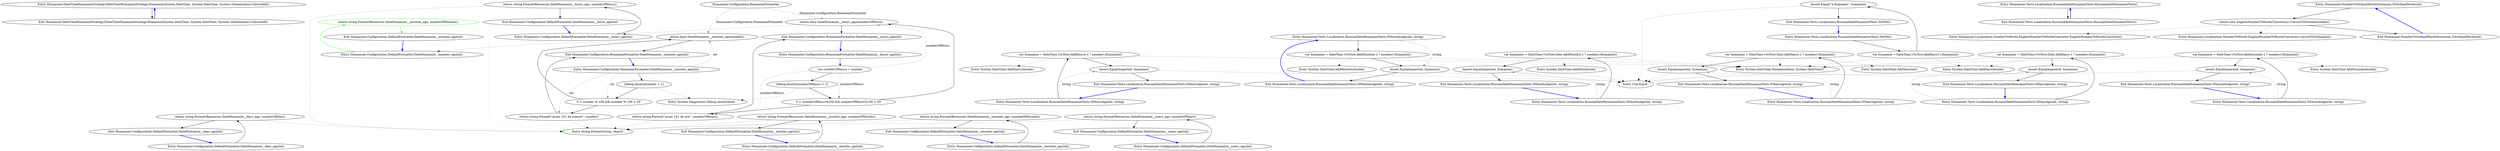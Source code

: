 digraph  {
n0 [label="Entry Humanizer.DateTimeHumanizeStrategy.IDateTimeHumanizeStrategy.Humanize(System.DateTime, System.DateTime, System.Globalization.CultureInfo)", span="13-13", cluster="Humanizer.DateTimeHumanizeStrategy.IDateTimeHumanizeStrategy.Humanize(System.DateTime, System.DateTime, System.Globalization.CultureInfo)"];
n1 [label="Exit Humanizer.DateTimeHumanizeStrategy.IDateTimeHumanizeStrategy.Humanize(System.DateTime, System.DateTime, System.Globalization.CultureInfo)", span="13-13", cluster="Humanizer.DateTimeHumanizeStrategy.IDateTimeHumanizeStrategy.Humanize(System.DateTime, System.DateTime, System.Globalization.CultureInfo)"];
d8 [label="return string.Format(Resources.DateHumanize__minutes_ago, numberOfMinutes);", span="20-20", cluster="Humanizer.Configuration.DefaultFormatter.DateHumanize__minutes_ago(int)", color=green, community=0];
d7 [label="Entry Humanizer.Configuration.DefaultFormatter.DateHumanize__minutes_ago(int)", span="18-18", cluster="Humanizer.Configuration.DefaultFormatter.DateHumanize__minutes_ago(int)"];
d9 [label="Exit Humanizer.Configuration.DefaultFormatter.DateHumanize__minutes_ago(int)", span="18-18", cluster="Humanizer.Configuration.DefaultFormatter.DateHumanize__minutes_ago(int)"];
d3 [label="Entry string.Format(string, object)", span="0-0", cluster="string.Format(string, object)"];
d51 [label="return base.DateHumanize__minutes_ago(number);", span="95-95", cluster="Humanizer.Configuration.RomanianFormatter.DateHumanize__minutes_ago(int)"];
d1 [label="return string.Format(Resources.DateHumanize__days_ago, numberOfDays);", span="10-10", cluster="Humanizer.Configuration.DefaultFormatter.DateHumanize__days_ago(int)"];
d5 [label="return string.Format(Resources.DateHumanize__hours_ago, numberOfHours);", span="15-15", cluster="Humanizer.Configuration.DefaultFormatter.DateHumanize__hours_ago(int)"];
d11 [label="return string.Format(Resources.DateHumanize__months_ago, numberOfMonths);", span="25-25", cluster="Humanizer.Configuration.DefaultFormatter.DateHumanize__months_ago(int)"];
d14 [label="return string.Format(Resources.DateHumanize__seconds_ago, numberOfSeconds);", span="30-30", cluster="Humanizer.Configuration.DefaultFormatter.DateHumanize__seconds_ago(int)"];
d17 [label="return string.Format(Resources.DateHumanize__years_ago, numberOfYears);", span="35-35", cluster="Humanizer.Configuration.DefaultFormatter.DateHumanize__years_ago(int)"];
d45 [label="return string.Format(''acum {0} de ore'', numberOfHours);", span="86-86", cluster="Humanizer.Configuration.RomanianFormatter.DateHumanize__hours_ago(int)"];
d52 [label="return string.Format(''acum {0} de minute'', number);", span="98-98", cluster="Humanizer.Configuration.RomanianFormatter.DateHumanize__minutes_ago(int)"];
d54 [label="Humanizer.Configuration.RomanianFormatter", span=""];
d48 [label="Entry Humanizer.Configuration.RomanianFormatter.DateHumanize__minutes_ago(int)", span="89-89", cluster="Humanizer.Configuration.RomanianFormatter.DateHumanize__minutes_ago(int)"];
d50 [label="0 < number % 100 && number % 100 < 20", span="93-93", cluster="Humanizer.Configuration.RomanianFormatter.DateHumanize__minutes_ago(int)"];
d53 [label="Exit Humanizer.Configuration.RomanianFormatter.DateHumanize__minutes_ago(int)", span="89-89", cluster="Humanizer.Configuration.RomanianFormatter.DateHumanize__minutes_ago(int)"];
d0 [label="Entry Humanizer.Configuration.DefaultFormatter.DateHumanize__days_ago(int)", span="8-8", cluster="Humanizer.Configuration.DefaultFormatter.DateHumanize__days_ago(int)"];
d2 [label="Exit Humanizer.Configuration.DefaultFormatter.DateHumanize__days_ago(int)", span="8-8", cluster="Humanizer.Configuration.DefaultFormatter.DateHumanize__days_ago(int)"];
d4 [label="Entry Humanizer.Configuration.DefaultFormatter.DateHumanize__hours_ago(int)", span="13-13", cluster="Humanizer.Configuration.DefaultFormatter.DateHumanize__hours_ago(int)"];
d6 [label="Exit Humanizer.Configuration.DefaultFormatter.DateHumanize__hours_ago(int)", span="13-13", cluster="Humanizer.Configuration.DefaultFormatter.DateHumanize__hours_ago(int)"];
d10 [label="Entry Humanizer.Configuration.DefaultFormatter.DateHumanize__months_ago(int)", span="23-23", cluster="Humanizer.Configuration.DefaultFormatter.DateHumanize__months_ago(int)"];
d12 [label="Exit Humanizer.Configuration.DefaultFormatter.DateHumanize__months_ago(int)", span="23-23", cluster="Humanizer.Configuration.DefaultFormatter.DateHumanize__months_ago(int)"];
d13 [label="Entry Humanizer.Configuration.DefaultFormatter.DateHumanize__seconds_ago(int)", span="28-28", cluster="Humanizer.Configuration.DefaultFormatter.DateHumanize__seconds_ago(int)"];
d15 [label="Exit Humanizer.Configuration.DefaultFormatter.DateHumanize__seconds_ago(int)", span="28-28", cluster="Humanizer.Configuration.DefaultFormatter.DateHumanize__seconds_ago(int)"];
d16 [label="Entry Humanizer.Configuration.DefaultFormatter.DateHumanize__years_ago(int)", span="33-33", cluster="Humanizer.Configuration.DefaultFormatter.DateHumanize__years_ago(int)"];
d18 [label="Exit Humanizer.Configuration.DefaultFormatter.DateHumanize__years_ago(int)", span="33-33", cluster="Humanizer.Configuration.DefaultFormatter.DateHumanize__years_ago(int)"];
d41 [label="var numberOfHours = number", span="78-78", cluster="Humanizer.Configuration.RomanianFormatter.DateHumanize__hours_ago(int)"];
d43 [label="0 < numberOfHours%100 && numberOfHours%100 < 20", span="81-81", cluster="Humanizer.Configuration.RomanianFormatter.DateHumanize__hours_ago(int)"];
d46 [label="Exit Humanizer.Configuration.RomanianFormatter.DateHumanize__hours_ago(int)", span="76-76", cluster="Humanizer.Configuration.RomanianFormatter.DateHumanize__hours_ago(int)"];
d44 [label="return base.DateHumanize__hours_ago(numberOfHours);", span="83-83", cluster="Humanizer.Configuration.RomanianFormatter.DateHumanize__hours_ago(int)"];
d49 [label="Debug.Assert(number > 1)", span="91-91", cluster="Humanizer.Configuration.RomanianFormatter.DateHumanize__minutes_ago(int)"];
d40 [label="Entry Humanizer.Configuration.RomanianFormatter.DateHumanize__hours_ago(int)", span="76-76", cluster="Humanizer.Configuration.RomanianFormatter.DateHumanize__hours_ago(int)"];
d42 [label="Debug.Assert(numberOfHours > 1)", span="79-79", cluster="Humanizer.Configuration.RomanianFormatter.DateHumanize__hours_ago(int)"];
d47 [label="Entry System.Diagnostics.Debug.Assert(bool)", span="0-0", cluster="System.Diagnostics.Debug.Assert(bool)"];
m0_9 [label="Entry Humanizer.Tests.Localisation.RussianDateHumanizeTests.NMinutesAgo(int, string)", span="52-52", cluster="Humanizer.Tests.Localisation.RussianDateHumanizeTests.NMinutesAgo(int, string)", file="CzechSlovakFormatter.cs"];
m0_10 [label="var humanize = DateTime.UtcNow.AddMinutes(-1 * number).Humanize()", span="54-54", cluster="Humanizer.Tests.Localisation.RussianDateHumanizeTests.NMinutesAgo(int, string)", file="CzechSlovakFormatter.cs"];
m0_11 [label="Assert.Equal(expected, humanize)", span="55-55", cluster="Humanizer.Tests.Localisation.RussianDateHumanizeTests.NMinutesAgo(int, string)", file="CzechSlovakFormatter.cs"];
m0_12 [label="Exit Humanizer.Tests.Localisation.RussianDateHumanizeTests.NMinutesAgo(int, string)", span="52-52", cluster="Humanizer.Tests.Localisation.RussianDateHumanizeTests.NMinutesAgo(int, string)", file="CzechSlovakFormatter.cs"];
m0_7 [label="Entry System.DateTime.Humanize(bool, System.DateTime?)", span="18-18", cluster="System.DateTime.Humanize(bool, System.DateTime?)", file="CzechSlovakFormatter.cs"];
m0_28 [label="Entry System.DateTime.AddMonths(int)", span="0-0", cluster="System.DateTime.AddMonths(int)", file="CzechSlovakFormatter.cs"];
m0_13 [label="Entry System.DateTime.AddMinutes(double)", span="0-0", cluster="System.DateTime.AddMinutes(double)", file="CzechSlovakFormatter.cs"];
m0_34 [label="Entry Humanizer.Tests.Localisation.RussianDateHumanizeTests.NotYet()", span="137-137", cluster="Humanizer.Tests.Localisation.RussianDateHumanizeTests.NotYet()", file="CzechSlovakFormatter.cs"];
m0_35 [label="var humanize = DateTime.UtcNow.AddDays(1).Humanize()", span="139-139", cluster="Humanizer.Tests.Localisation.RussianDateHumanizeTests.NotYet()", file="CzechSlovakFormatter.cs"];
m0_36 [label="Assert.Equal(''в будущем'', humanize)", span="140-140", cluster="Humanizer.Tests.Localisation.RussianDateHumanizeTests.NotYet()", file="CzechSlovakFormatter.cs"];
m0_37 [label="Exit Humanizer.Tests.Localisation.RussianDateHumanizeTests.NotYet()", span="137-137", cluster="Humanizer.Tests.Localisation.RussianDateHumanizeTests.NotYet()", file="CzechSlovakFormatter.cs"];
m0_14 [label="Entry Humanizer.Tests.Localisation.RussianDateHumanizeTests.NHoursAgo(int, string)", span="72-72", cluster="Humanizer.Tests.Localisation.RussianDateHumanizeTests.NHoursAgo(int, string)", file="CzechSlovakFormatter.cs"];
m0_15 [label="var humanize = DateTime.UtcNow.AddHours(-1 * number).Humanize()", span="74-74", cluster="Humanizer.Tests.Localisation.RussianDateHumanizeTests.NHoursAgo(int, string)", file="CzechSlovakFormatter.cs"];
m0_16 [label="Assert.Equal(expected, humanize)", span="75-75", cluster="Humanizer.Tests.Localisation.RussianDateHumanizeTests.NHoursAgo(int, string)", file="CzechSlovakFormatter.cs"];
m0_17 [label="Exit Humanizer.Tests.Localisation.RussianDateHumanizeTests.NHoursAgo(int, string)", span="72-72", cluster="Humanizer.Tests.Localisation.RussianDateHumanizeTests.NHoursAgo(int, string)", file="CzechSlovakFormatter.cs"];
m0_6 [label="Entry System.DateTime.AddSeconds(double)", span="0-0", cluster="System.DateTime.AddSeconds(double)", file="CzechSlovakFormatter.cs"];
m0_24 [label="Entry Humanizer.Tests.Localisation.RussianDateHumanizeTests.NMonthsAgo(int, string)", span="109-109", cluster="Humanizer.Tests.Localisation.RussianDateHumanizeTests.NMonthsAgo(int, string)", file="CzechSlovakFormatter.cs"];
m0_25 [label="var humanize = DateTime.UtcNow.Date.AddMonths(-1 * number).Humanize()", span="111-111", cluster="Humanizer.Tests.Localisation.RussianDateHumanizeTests.NMonthsAgo(int, string)", file="CzechSlovakFormatter.cs"];
m0_26 [label="Assert.Equal(expected, humanize)", span="112-112", cluster="Humanizer.Tests.Localisation.RussianDateHumanizeTests.NMonthsAgo(int, string)", file="CzechSlovakFormatter.cs"];
m0_27 [label="Exit Humanizer.Tests.Localisation.RussianDateHumanizeTests.NMonthsAgo(int, string)", span="109-109", cluster="Humanizer.Tests.Localisation.RussianDateHumanizeTests.NMonthsAgo(int, string)", file="CzechSlovakFormatter.cs"];
m0_33 [label="Entry System.DateTime.AddYears(int)", span="0-0", cluster="System.DateTime.AddYears(int)", file="CzechSlovakFormatter.cs"];
m0_8 [label="Entry Unk.Equal", span="", cluster="Unk.Equal", file="CzechSlovakFormatter.cs"];
m0_29 [label="Entry Humanizer.Tests.Localisation.RussianDateHumanizeTests.NYearsAgo(int, string)", span="130-130", cluster="Humanizer.Tests.Localisation.RussianDateHumanizeTests.NYearsAgo(int, string)", file="CzechSlovakFormatter.cs"];
m0_30 [label="var humanize = DateTime.UtcNow.Date.AddYears(-1 * number).Humanize()", span="132-132", cluster="Humanizer.Tests.Localisation.RussianDateHumanizeTests.NYearsAgo(int, string)", file="CzechSlovakFormatter.cs"];
m0_31 [label="Assert.Equal(expected, humanize)", span="133-133", cluster="Humanizer.Tests.Localisation.RussianDateHumanizeTests.NYearsAgo(int, string)", file="CzechSlovakFormatter.cs"];
m0_32 [label="Exit Humanizer.Tests.Localisation.RussianDateHumanizeTests.NYearsAgo(int, string)", span="130-130", cluster="Humanizer.Tests.Localisation.RussianDateHumanizeTests.NYearsAgo(int, string)", file="CzechSlovakFormatter.cs"];
m0_0 [label="Entry Humanizer.Tests.Localisation.RussianDateHumanizeTests.RussianDateHumanizeTests()", span="8-8", cluster="Humanizer.Tests.Localisation.RussianDateHumanizeTests.RussianDateHumanizeTests()", file="CzechSlovakFormatter.cs"];
m0_1 [label="Exit Humanizer.Tests.Localisation.RussianDateHumanizeTests.RussianDateHumanizeTests()", span="8-8", cluster="Humanizer.Tests.Localisation.RussianDateHumanizeTests.RussianDateHumanizeTests()", file="CzechSlovakFormatter.cs"];
m0_19 [label="Entry Humanizer.Tests.Localisation.RussianDateHumanizeTests.NDaysAgo(int, string)", span="94-94", cluster="Humanizer.Tests.Localisation.RussianDateHumanizeTests.NDaysAgo(int, string)", file="CzechSlovakFormatter.cs"];
m0_20 [label="var humanize = DateTime.UtcNow.Date.AddDays(-1 * number).Humanize()", span="96-96", cluster="Humanizer.Tests.Localisation.RussianDateHumanizeTests.NDaysAgo(int, string)", file="CzechSlovakFormatter.cs"];
m0_21 [label="Assert.Equal(expected, humanize)", span="97-97", cluster="Humanizer.Tests.Localisation.RussianDateHumanizeTests.NDaysAgo(int, string)", file="CzechSlovakFormatter.cs"];
m0_22 [label="Exit Humanizer.Tests.Localisation.RussianDateHumanizeTests.NDaysAgo(int, string)", span="94-94", cluster="Humanizer.Tests.Localisation.RussianDateHumanizeTests.NDaysAgo(int, string)", file="CzechSlovakFormatter.cs"];
m0_2 [label="Entry Humanizer.Tests.Localisation.RussianDateHumanizeTests.NSecondsAgo(int, string)", span="29-29", cluster="Humanizer.Tests.Localisation.RussianDateHumanizeTests.NSecondsAgo(int, string)", file="CzechSlovakFormatter.cs"];
m0_3 [label="var humanize = DateTime.UtcNow.AddSeconds(-1 * number).Humanize()", span="31-31", cluster="Humanizer.Tests.Localisation.RussianDateHumanizeTests.NSecondsAgo(int, string)", file="CzechSlovakFormatter.cs"];
m0_4 [label="Assert.Equal(expected, humanize)", span="32-32", cluster="Humanizer.Tests.Localisation.RussianDateHumanizeTests.NSecondsAgo(int, string)", file="CzechSlovakFormatter.cs"];
m0_5 [label="Exit Humanizer.Tests.Localisation.RussianDateHumanizeTests.NSecondsAgo(int, string)", span="29-29", cluster="Humanizer.Tests.Localisation.RussianDateHumanizeTests.NSecondsAgo(int, string)", file="CzechSlovakFormatter.cs"];
m0_23 [label="Entry System.DateTime.AddDays(double)", span="0-0", cluster="System.DateTime.AddDays(double)", file="CzechSlovakFormatter.cs"];
m0_18 [label="Entry System.DateTime.AddHours(double)", span="0-0", cluster="System.DateTime.AddHours(double)", file="CzechSlovakFormatter.cs"];
m1_0 [label="Entry Humanizer.NumberToOrdinalWordsExtension.ToOrdinalWords(int)", span="14-14", cluster="Humanizer.NumberToOrdinalWordsExtension.ToOrdinalWords(int)", file="DateHumanizeTests.cs"];
m1_1 [label="return new EnglishNumberToWordsConverter().ConvertToOrdinal(number);", span="16-16", cluster="Humanizer.NumberToOrdinalWordsExtension.ToOrdinalWords(int)", file="DateHumanizeTests.cs"];
m1_2 [label="Exit Humanizer.NumberToOrdinalWordsExtension.ToOrdinalWords(int)", span="14-14", cluster="Humanizer.NumberToOrdinalWordsExtension.ToOrdinalWords(int)", file="DateHumanizeTests.cs"];
m1_3 [label="Entry Humanizer.Localisation.NumberToWords.EnglishNumberToWordsConverter.EnglishNumberToWordsConverter()", span="5-5", cluster="Humanizer.Localisation.NumberToWords.EnglishNumberToWordsConverter.EnglishNumberToWordsConverter()", file="DateHumanizeTests.cs"];
m1_4 [label="Entry Humanizer.Localisation.NumberToWords.EnglishNumberToWordsConverter.ConvertToOrdinal(int)", span="76-76", cluster="Humanizer.Localisation.NumberToWords.EnglishNumberToWordsConverter.ConvertToOrdinal(int)", file="DateHumanizeTests.cs"];
n0 -> n1  [key=0, style=solid];
n1 -> n0  [key=0, style=bold, color=blue];
d8 -> d9  [key=0, style=solid, color=green];
d8 -> d3  [key=2, style=dotted, color=green];
d7 -> d8  [key=0, style=solid, color=green];
d9 -> d7  [key=0, style=bold, color=blue];
d51 -> d7  [key=2, style=dotted];
d51 -> d53  [key=0, style=solid];
d1 -> d3  [key=2, style=dotted];
d1 -> d2  [key=0, style=solid];
d5 -> d3  [key=2, style=dotted];
d5 -> d6  [key=0, style=solid];
d11 -> d3  [key=2, style=dotted];
d11 -> d12  [key=0, style=solid];
d14 -> d3  [key=2, style=dotted];
d14 -> d15  [key=0, style=solid];
d17 -> d3  [key=2, style=dotted];
d17 -> d18  [key=0, style=solid];
d45 -> d3  [key=2, style=dotted];
d45 -> d46  [key=0, style=solid];
d52 -> d3  [key=2, style=dotted];
d52 -> d53  [key=0, style=solid];
d54 -> d51  [key=1, style=dashed, color=darkseagreen4, label="Humanizer.Configuration.RomanianFormatter"];
d54 -> d44  [key=1, style=dashed, color=darkseagreen4, label="Humanizer.Configuration.RomanianFormatter"];
d48 -> d51  [key=1, style=dashed, color=darkseagreen4, label=int];
d48 -> d52  [key=1, style=dashed, color=darkseagreen4, label=int];
d48 -> d49  [key=0, style=solid];
d48 -> d50  [key=1, style=dashed, color=darkseagreen4, label=int];
d50 -> d51  [key=0, style=solid];
d50 -> d52  [key=0, style=solid];
d53 -> d48  [key=0, style=bold, color=blue];
d0 -> d1  [key=0, style=solid];
d2 -> d0  [key=0, style=bold, color=blue];
d4 -> d5  [key=0, style=solid];
d6 -> d4  [key=0, style=bold, color=blue];
d10 -> d11  [key=0, style=solid];
d12 -> d10  [key=0, style=bold, color=blue];
d13 -> d14  [key=0, style=solid];
d15 -> d13  [key=0, style=bold, color=blue];
d16 -> d17  [key=0, style=solid];
d18 -> d16  [key=0, style=bold, color=blue];
d41 -> d45  [key=1, style=dashed, color=darkseagreen4, label=numberOfHours];
d41 -> d42  [key=0, style=solid];
d41 -> d43  [key=1, style=dashed, color=darkseagreen4, label=numberOfHours];
d41 -> d44  [key=1, style=dashed, color=darkseagreen4, label=numberOfHours];
d43 -> d45  [key=0, style=solid];
d43 -> d44  [key=0, style=solid];
d46 -> d40  [key=0, style=bold, color=blue];
d44 -> d4  [key=2, style=dotted];
d44 -> d46  [key=0, style=solid];
d49 -> d50  [key=0, style=solid];
d49 -> d47  [key=2, style=dotted];
d40 -> d41  [key=0, style=solid];
d42 -> d43  [key=0, style=solid];
d42 -> d47  [key=2, style=dotted];
m0_9 -> m0_10  [key=0, style=solid];
m0_9 -> m0_11  [key=1, style=dashed, color=darkseagreen4, label=string];
m0_10 -> m0_11  [key=0, style=solid];
m0_10 -> m0_13  [key=2, style=dotted];
m0_10 -> m0_7  [key=2, style=dotted];
m0_11 -> m0_12  [key=0, style=solid];
m0_11 -> m0_8  [key=2, style=dotted];
m0_12 -> m0_9  [key=0, style=bold, color=blue];
m0_34 -> m0_35  [key=0, style=solid];
m0_35 -> m0_36  [key=0, style=solid];
m0_35 -> m0_23  [key=2, style=dotted];
m0_35 -> m0_7  [key=2, style=dotted];
m0_36 -> m0_37  [key=0, style=solid];
m0_36 -> m0_8  [key=2, style=dotted];
m0_37 -> m0_34  [key=0, style=bold, color=blue];
m0_14 -> m0_15  [key=0, style=solid];
m0_14 -> m0_16  [key=1, style=dashed, color=darkseagreen4, label=string];
m0_15 -> m0_16  [key=0, style=solid];
m0_15 -> m0_18  [key=2, style=dotted];
m0_15 -> m0_7  [key=2, style=dotted];
m0_16 -> m0_17  [key=0, style=solid];
m0_16 -> m0_8  [key=2, style=dotted];
m0_17 -> m0_14  [key=0, style=bold, color=blue];
m0_24 -> m0_25  [key=0, style=solid];
m0_24 -> m0_26  [key=1, style=dashed, color=darkseagreen4, label=string];
m0_25 -> m0_26  [key=0, style=solid];
m0_25 -> m0_28  [key=2, style=dotted];
m0_25 -> m0_7  [key=2, style=dotted];
m0_26 -> m0_27  [key=0, style=solid];
m0_26 -> m0_8  [key=2, style=dotted];
m0_27 -> m0_24  [key=0, style=bold, color=blue];
m0_29 -> m0_30  [key=0, style=solid];
m0_29 -> m0_31  [key=1, style=dashed, color=darkseagreen4, label=string];
m0_30 -> m0_31  [key=0, style=solid];
m0_30 -> m0_33  [key=2, style=dotted];
m0_30 -> m0_7  [key=2, style=dotted];
m0_31 -> m0_32  [key=0, style=solid];
m0_31 -> m0_8  [key=2, style=dotted];
m0_32 -> m0_29  [key=0, style=bold, color=blue];
m0_0 -> m0_1  [key=0, style=solid];
m0_1 -> m0_0  [key=0, style=bold, color=blue];
m0_19 -> m0_20  [key=0, style=solid];
m0_19 -> m0_21  [key=1, style=dashed, color=darkseagreen4, label=string];
m0_20 -> m0_21  [key=0, style=solid];
m0_20 -> m0_23  [key=2, style=dotted];
m0_20 -> m0_7  [key=2, style=dotted];
m0_21 -> m0_22  [key=0, style=solid];
m0_21 -> m0_8  [key=2, style=dotted];
m0_22 -> m0_19  [key=0, style=bold, color=blue];
m0_2 -> m0_3  [key=0, style=solid];
m0_2 -> m0_4  [key=1, style=dashed, color=darkseagreen4, label=string];
m0_3 -> m0_4  [key=0, style=solid];
m0_3 -> m0_6  [key=2, style=dotted];
m0_3 -> m0_7  [key=2, style=dotted];
m0_4 -> m0_5  [key=0, style=solid];
m0_4 -> m0_8  [key=2, style=dotted];
m0_5 -> m0_2  [key=0, style=bold, color=blue];
m1_0 -> m1_1  [key=0, style=solid];
m1_1 -> m1_2  [key=0, style=solid];
m1_1 -> m1_3  [key=2, style=dotted];
m1_1 -> m1_4  [key=2, style=dotted];
m1_2 -> m1_0  [key=0, style=bold, color=blue];
}
